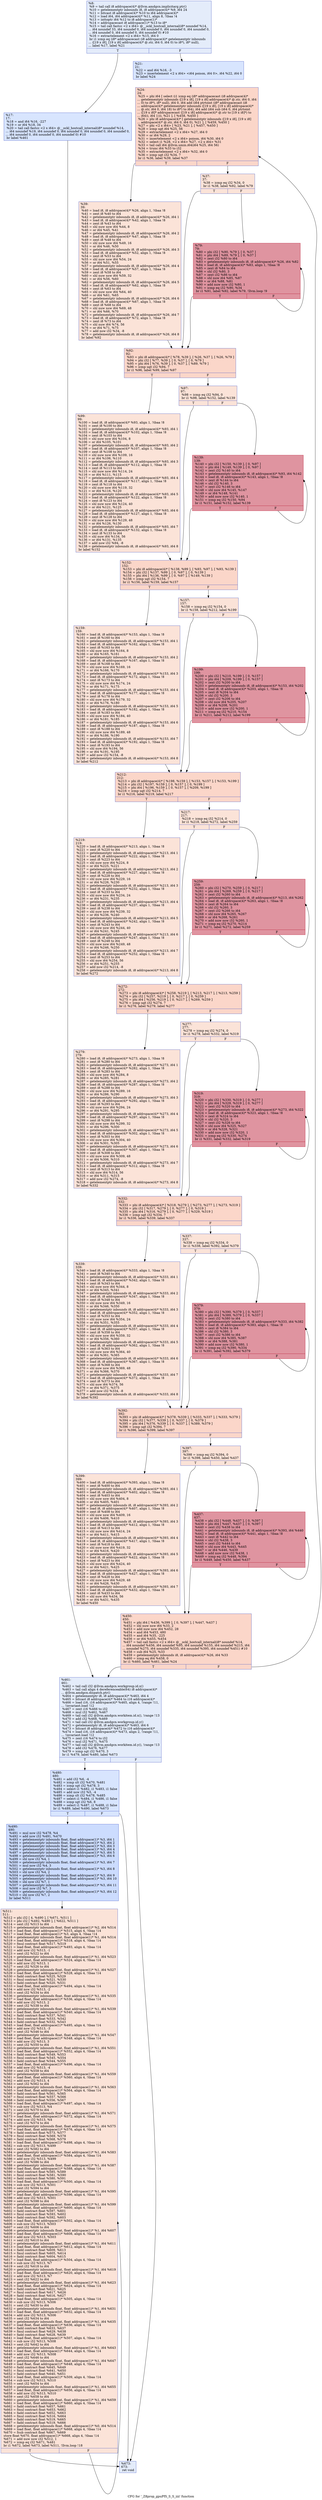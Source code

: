 digraph "CFG for '_Z8prop_gpuPfS_S_S_iiii' function" {
	label="CFG for '_Z8prop_gpuPfS_S_S_iiii' function";

	Node0x59d02b0 [shape=record,color="#3d50c3ff", style=filled, fillcolor="#c1d4f470",label="{%8:\l  %9 = tail call i8 addrspace(4)* @llvm.amdgcn.implicitarg.ptr()\l  %10 = getelementptr inbounds i8, i8 addrspace(4)* %9, i64 24\l  %11 = bitcast i8 addrspace(4)* %10 to i64 addrspace(4)*\l  %12 = load i64, i64 addrspace(4)* %11, align 8, !tbaa !4\l  %13 = inttoptr i64 %12 to i8 addrspace(1)*\l  %14 = addrspacecast i8 addrspace(1)* %13 to i8*\l  %15 = tail call fastcc \<2 x i64\> @__ockl_hostcall_internal(i8* noundef %14,\l... i64 noundef 33, i64 noundef 0, i64 noundef 0, i64 noundef 0, i64 noundef 0,\l... i64 noundef 0, i64 noundef 0, i64 noundef 0) #10\l  %16 = extractelement \<2 x i64\> %15, i64 0\l  br i1 icmp eq (i8* addrspacecast (i8 addrspace(4)* getelementptr inbounds\l... ([19 x i8], [19 x i8] addrspace(4)* @.str, i64 0, i64 0) to i8*), i8* null),\l... label %17, label %21\l|{<s0>T|<s1>F}}"];
	Node0x59d02b0:s0 -> Node0x59d2140;
	Node0x59d02b0:s1 -> Node0x59d2bb0;
	Node0x59d2140 [shape=record,color="#3d50c3ff", style=filled, fillcolor="#a7c5fe70",label="{%17:\l17:                                               \l  %18 = and i64 %16, -227\l  %19 = or i64 %18, 34\l  %20 = tail call fastcc \<2 x i64\> @__ockl_hostcall_internal(i8* noundef %14,\l... i64 noundef %19, i64 noundef 0, i64 noundef 0, i64 noundef 0, i64 noundef 0,\l... i64 noundef 0, i64 noundef 0, i64 noundef 0) #10\l  br label %461\l}"];
	Node0x59d2140 -> Node0x59d2e90;
	Node0x59d2bb0 [shape=record,color="#3d50c3ff", style=filled, fillcolor="#a7c5fe70",label="{%21:\l21:                                               \l  %22 = and i64 %16, -3\l  %23 = insertelement \<2 x i64\> \<i64 poison, i64 0\>, i64 %22, i64 0\l  br label %24\l}"];
	Node0x59d2bb0 -> Node0x59d39a0;
	Node0x59d39a0 [shape=record,color="#3d50c3ff", style=filled, fillcolor="#f6a38570",label="{%24:\l24:                                               \l  %25 = phi i64 [ select (i1 icmp eq (i8* addrspacecast (i8 addrspace(4)*\l... getelementptr inbounds ([19 x i8], [19 x i8] addrspace(4)* @.str, i64 0, i64\l... 0) to i8*), i8* null), i64 0, i64 add (i64 ptrtoint (i8* addrspacecast (i8\l... addrspace(4)* getelementptr inbounds ([19 x i8], [19 x i8] addrspace(4)*\l... @.str, i64 0, i64 18) to i8*) to i64), i64 add (i64 sub (i64 0, i64 ptrtoint\l... ([19 x i8]* addrspacecast ([19 x i8] addrspace(4)* @.str to [19 x i8]*) to\l... i64)), i64 1))), %21 ], [ %458, %450 ]\l  %26 = phi i8 addrspace(4)* [ getelementptr inbounds ([19 x i8], [19 x i8]\l... addrspace(4)* @.str, i64 0, i64 0), %21 ], [ %459, %450 ]\l  %27 = phi \<2 x i64\> [ %23, %21 ], [ %457, %450 ]\l  %28 = icmp ugt i64 %25, 56\l  %29 = extractelement \<2 x i64\> %27, i64 0\l  %30 = or i64 %29, 2\l  %31 = insertelement \<2 x i64\> poison, i64 %30, i64 0\l  %32 = select i1 %28, \<2 x i64\> %27, \<2 x i64\> %31\l  %33 = tail call i64 @llvm.umin.i64(i64 %25, i64 56)\l  %34 = trunc i64 %33 to i32\l  %35 = extractelement \<2 x i64\> %32, i64 0\l  %36 = icmp ugt i32 %34, 7\l  br i1 %36, label %39, label %37\l|{<s0>T|<s1>F}}"];
	Node0x59d39a0:s0 -> Node0x59d4a20;
	Node0x59d39a0:s1 -> Node0x59d4ab0;
	Node0x59d4ab0 [shape=record,color="#3d50c3ff", style=filled, fillcolor="#f6bfa670",label="{%37:\l37:                                               \l  %38 = icmp eq i32 %34, 0\l  br i1 %38, label %92, label %79\l|{<s0>T|<s1>F}}"];
	Node0x59d4ab0:s0 -> Node0x59d4cb0;
	Node0x59d4ab0:s1 -> Node0x59d4d00;
	Node0x59d4a20 [shape=record,color="#3d50c3ff", style=filled, fillcolor="#f6bfa670",label="{%39:\l39:                                               \l  %40 = load i8, i8 addrspace(4)* %26, align 1, !tbaa !8\l  %41 = zext i8 %40 to i64\l  %42 = getelementptr inbounds i8, i8 addrspace(4)* %26, i64 1\l  %43 = load i8, i8 addrspace(4)* %42, align 1, !tbaa !8\l  %44 = zext i8 %43 to i64\l  %45 = shl nuw nsw i64 %44, 8\l  %46 = or i64 %45, %41\l  %47 = getelementptr inbounds i8, i8 addrspace(4)* %26, i64 2\l  %48 = load i8, i8 addrspace(4)* %47, align 1, !tbaa !8\l  %49 = zext i8 %48 to i64\l  %50 = shl nuw nsw i64 %49, 16\l  %51 = or i64 %46, %50\l  %52 = getelementptr inbounds i8, i8 addrspace(4)* %26, i64 3\l  %53 = load i8, i8 addrspace(4)* %52, align 1, !tbaa !8\l  %54 = zext i8 %53 to i64\l  %55 = shl nuw nsw i64 %54, 24\l  %56 = or i64 %51, %55\l  %57 = getelementptr inbounds i8, i8 addrspace(4)* %26, i64 4\l  %58 = load i8, i8 addrspace(4)* %57, align 1, !tbaa !8\l  %59 = zext i8 %58 to i64\l  %60 = shl nuw nsw i64 %59, 32\l  %61 = or i64 %56, %60\l  %62 = getelementptr inbounds i8, i8 addrspace(4)* %26, i64 5\l  %63 = load i8, i8 addrspace(4)* %62, align 1, !tbaa !8\l  %64 = zext i8 %63 to i64\l  %65 = shl nuw nsw i64 %64, 40\l  %66 = or i64 %61, %65\l  %67 = getelementptr inbounds i8, i8 addrspace(4)* %26, i64 6\l  %68 = load i8, i8 addrspace(4)* %67, align 1, !tbaa !8\l  %69 = zext i8 %68 to i64\l  %70 = shl nuw nsw i64 %69, 48\l  %71 = or i64 %66, %70\l  %72 = getelementptr inbounds i8, i8 addrspace(4)* %26, i64 7\l  %73 = load i8, i8 addrspace(4)* %72, align 1, !tbaa !8\l  %74 = zext i8 %73 to i64\l  %75 = shl nuw i64 %74, 56\l  %76 = or i64 %71, %75\l  %77 = add nsw i32 %34, -8\l  %78 = getelementptr inbounds i8, i8 addrspace(4)* %26, i64 8\l  br label %92\l}"];
	Node0x59d4a20 -> Node0x59d4cb0;
	Node0x59d4d00 [shape=record,color="#b70d28ff", style=filled, fillcolor="#b70d2870",label="{%79:\l79:                                               \l  %80 = phi i32 [ %90, %79 ], [ 0, %37 ]\l  %81 = phi i64 [ %89, %79 ], [ 0, %37 ]\l  %82 = zext i32 %80 to i64\l  %83 = getelementptr inbounds i8, i8 addrspace(4)* %26, i64 %82\l  %84 = load i8, i8 addrspace(4)* %83, align 1, !tbaa !8\l  %85 = zext i8 %84 to i64\l  %86 = shl i32 %80, 3\l  %87 = zext i32 %86 to i64\l  %88 = shl nuw i64 %85, %87\l  %89 = or i64 %88, %81\l  %90 = add nuw nsw i32 %80, 1\l  %91 = icmp eq i32 %90, %34\l  br i1 %91, label %92, label %79, !llvm.loop !9\l|{<s0>T|<s1>F}}"];
	Node0x59d4d00:s0 -> Node0x59d4cb0;
	Node0x59d4d00:s1 -> Node0x59d4d00;
	Node0x59d4cb0 [shape=record,color="#3d50c3ff", style=filled, fillcolor="#f6a38570",label="{%92:\l92:                                               \l  %93 = phi i8 addrspace(4)* [ %78, %39 ], [ %26, %37 ], [ %26, %79 ]\l  %94 = phi i32 [ %77, %39 ], [ 0, %37 ], [ 0, %79 ]\l  %95 = phi i64 [ %76, %39 ], [ 0, %37 ], [ %89, %79 ]\l  %96 = icmp ugt i32 %94, 7\l  br i1 %96, label %99, label %97\l|{<s0>T|<s1>F}}"];
	Node0x59d4cb0:s0 -> Node0x59d7a20;
	Node0x59d4cb0:s1 -> Node0x59d7a70;
	Node0x59d7a70 [shape=record,color="#3d50c3ff", style=filled, fillcolor="#f6bfa670",label="{%97:\l97:                                               \l  %98 = icmp eq i32 %94, 0\l  br i1 %98, label %152, label %139\l|{<s0>T|<s1>F}}"];
	Node0x59d7a70:s0 -> Node0x59d7c40;
	Node0x59d7a70:s1 -> Node0x59d7c90;
	Node0x59d7a20 [shape=record,color="#3d50c3ff", style=filled, fillcolor="#f6bfa670",label="{%99:\l99:                                               \l  %100 = load i8, i8 addrspace(4)* %93, align 1, !tbaa !8\l  %101 = zext i8 %100 to i64\l  %102 = getelementptr inbounds i8, i8 addrspace(4)* %93, i64 1\l  %103 = load i8, i8 addrspace(4)* %102, align 1, !tbaa !8\l  %104 = zext i8 %103 to i64\l  %105 = shl nuw nsw i64 %104, 8\l  %106 = or i64 %105, %101\l  %107 = getelementptr inbounds i8, i8 addrspace(4)* %93, i64 2\l  %108 = load i8, i8 addrspace(4)* %107, align 1, !tbaa !8\l  %109 = zext i8 %108 to i64\l  %110 = shl nuw nsw i64 %109, 16\l  %111 = or i64 %106, %110\l  %112 = getelementptr inbounds i8, i8 addrspace(4)* %93, i64 3\l  %113 = load i8, i8 addrspace(4)* %112, align 1, !tbaa !8\l  %114 = zext i8 %113 to i64\l  %115 = shl nuw nsw i64 %114, 24\l  %116 = or i64 %111, %115\l  %117 = getelementptr inbounds i8, i8 addrspace(4)* %93, i64 4\l  %118 = load i8, i8 addrspace(4)* %117, align 1, !tbaa !8\l  %119 = zext i8 %118 to i64\l  %120 = shl nuw nsw i64 %119, 32\l  %121 = or i64 %116, %120\l  %122 = getelementptr inbounds i8, i8 addrspace(4)* %93, i64 5\l  %123 = load i8, i8 addrspace(4)* %122, align 1, !tbaa !8\l  %124 = zext i8 %123 to i64\l  %125 = shl nuw nsw i64 %124, 40\l  %126 = or i64 %121, %125\l  %127 = getelementptr inbounds i8, i8 addrspace(4)* %93, i64 6\l  %128 = load i8, i8 addrspace(4)* %127, align 1, !tbaa !8\l  %129 = zext i8 %128 to i64\l  %130 = shl nuw nsw i64 %129, 48\l  %131 = or i64 %126, %130\l  %132 = getelementptr inbounds i8, i8 addrspace(4)* %93, i64 7\l  %133 = load i8, i8 addrspace(4)* %132, align 1, !tbaa !8\l  %134 = zext i8 %133 to i64\l  %135 = shl nuw i64 %134, 56\l  %136 = or i64 %131, %135\l  %137 = add nsw i32 %94, -8\l  %138 = getelementptr inbounds i8, i8 addrspace(4)* %93, i64 8\l  br label %152\l}"];
	Node0x59d7a20 -> Node0x59d7c40;
	Node0x59d7c90 [shape=record,color="#b70d28ff", style=filled, fillcolor="#b70d2870",label="{%139:\l139:                                              \l  %140 = phi i32 [ %150, %139 ], [ 0, %97 ]\l  %141 = phi i64 [ %149, %139 ], [ 0, %97 ]\l  %142 = zext i32 %140 to i64\l  %143 = getelementptr inbounds i8, i8 addrspace(4)* %93, i64 %142\l  %144 = load i8, i8 addrspace(4)* %143, align 1, !tbaa !8\l  %145 = zext i8 %144 to i64\l  %146 = shl i32 %140, 3\l  %147 = zext i32 %146 to i64\l  %148 = shl nuw i64 %145, %147\l  %149 = or i64 %148, %141\l  %150 = add nuw nsw i32 %140, 1\l  %151 = icmp eq i32 %150, %94\l  br i1 %151, label %152, label %139\l|{<s0>T|<s1>F}}"];
	Node0x59d7c90:s0 -> Node0x59d7c40;
	Node0x59d7c90:s1 -> Node0x59d7c90;
	Node0x59d7c40 [shape=record,color="#3d50c3ff", style=filled, fillcolor="#f6a38570",label="{%152:\l152:                                              \l  %153 = phi i8 addrspace(4)* [ %138, %99 ], [ %93, %97 ], [ %93, %139 ]\l  %154 = phi i32 [ %137, %99 ], [ 0, %97 ], [ 0, %139 ]\l  %155 = phi i64 [ %136, %99 ], [ 0, %97 ], [ %149, %139 ]\l  %156 = icmp ugt i32 %154, 7\l  br i1 %156, label %159, label %157\l|{<s0>T|<s1>F}}"];
	Node0x59d7c40:s0 -> Node0x59da160;
	Node0x59d7c40:s1 -> Node0x59da1b0;
	Node0x59da1b0 [shape=record,color="#3d50c3ff", style=filled, fillcolor="#f6bfa670",label="{%157:\l157:                                              \l  %158 = icmp eq i32 %154, 0\l  br i1 %158, label %212, label %199\l|{<s0>T|<s1>F}}"];
	Node0x59da1b0:s0 -> Node0x59da340;
	Node0x59da1b0:s1 -> Node0x59da390;
	Node0x59da160 [shape=record,color="#3d50c3ff", style=filled, fillcolor="#f6bfa670",label="{%159:\l159:                                              \l  %160 = load i8, i8 addrspace(4)* %153, align 1, !tbaa !8\l  %161 = zext i8 %160 to i64\l  %162 = getelementptr inbounds i8, i8 addrspace(4)* %153, i64 1\l  %163 = load i8, i8 addrspace(4)* %162, align 1, !tbaa !8\l  %164 = zext i8 %163 to i64\l  %165 = shl nuw nsw i64 %164, 8\l  %166 = or i64 %165, %161\l  %167 = getelementptr inbounds i8, i8 addrspace(4)* %153, i64 2\l  %168 = load i8, i8 addrspace(4)* %167, align 1, !tbaa !8\l  %169 = zext i8 %168 to i64\l  %170 = shl nuw nsw i64 %169, 16\l  %171 = or i64 %166, %170\l  %172 = getelementptr inbounds i8, i8 addrspace(4)* %153, i64 3\l  %173 = load i8, i8 addrspace(4)* %172, align 1, !tbaa !8\l  %174 = zext i8 %173 to i64\l  %175 = shl nuw nsw i64 %174, 24\l  %176 = or i64 %171, %175\l  %177 = getelementptr inbounds i8, i8 addrspace(4)* %153, i64 4\l  %178 = load i8, i8 addrspace(4)* %177, align 1, !tbaa !8\l  %179 = zext i8 %178 to i64\l  %180 = shl nuw nsw i64 %179, 32\l  %181 = or i64 %176, %180\l  %182 = getelementptr inbounds i8, i8 addrspace(4)* %153, i64 5\l  %183 = load i8, i8 addrspace(4)* %182, align 1, !tbaa !8\l  %184 = zext i8 %183 to i64\l  %185 = shl nuw nsw i64 %184, 40\l  %186 = or i64 %181, %185\l  %187 = getelementptr inbounds i8, i8 addrspace(4)* %153, i64 6\l  %188 = load i8, i8 addrspace(4)* %187, align 1, !tbaa !8\l  %189 = zext i8 %188 to i64\l  %190 = shl nuw nsw i64 %189, 48\l  %191 = or i64 %186, %190\l  %192 = getelementptr inbounds i8, i8 addrspace(4)* %153, i64 7\l  %193 = load i8, i8 addrspace(4)* %192, align 1, !tbaa !8\l  %194 = zext i8 %193 to i64\l  %195 = shl nuw i64 %194, 56\l  %196 = or i64 %191, %195\l  %197 = add nsw i32 %154, -8\l  %198 = getelementptr inbounds i8, i8 addrspace(4)* %153, i64 8\l  br label %212\l}"];
	Node0x59da160 -> Node0x59da340;
	Node0x59da390 [shape=record,color="#b70d28ff", style=filled, fillcolor="#b70d2870",label="{%199:\l199:                                              \l  %200 = phi i32 [ %210, %199 ], [ 0, %157 ]\l  %201 = phi i64 [ %209, %199 ], [ 0, %157 ]\l  %202 = zext i32 %200 to i64\l  %203 = getelementptr inbounds i8, i8 addrspace(4)* %153, i64 %202\l  %204 = load i8, i8 addrspace(4)* %203, align 1, !tbaa !8\l  %205 = zext i8 %204 to i64\l  %206 = shl i32 %200, 3\l  %207 = zext i32 %206 to i64\l  %208 = shl nuw i64 %205, %207\l  %209 = or i64 %208, %201\l  %210 = add nuw nsw i32 %200, 1\l  %211 = icmp eq i32 %210, %154\l  br i1 %211, label %212, label %199\l|{<s0>T|<s1>F}}"];
	Node0x59da390:s0 -> Node0x59da340;
	Node0x59da390:s1 -> Node0x59da390;
	Node0x59da340 [shape=record,color="#3d50c3ff", style=filled, fillcolor="#f6a38570",label="{%212:\l212:                                              \l  %213 = phi i8 addrspace(4)* [ %198, %159 ], [ %153, %157 ], [ %153, %199 ]\l  %214 = phi i32 [ %197, %159 ], [ 0, %157 ], [ 0, %199 ]\l  %215 = phi i64 [ %196, %159 ], [ 0, %157 ], [ %209, %199 ]\l  %216 = icmp ugt i32 %214, 7\l  br i1 %216, label %219, label %217\l|{<s0>T|<s1>F}}"];
	Node0x59da340:s0 -> Node0x59dc3e0;
	Node0x59da340:s1 -> Node0x59dc430;
	Node0x59dc430 [shape=record,color="#3d50c3ff", style=filled, fillcolor="#f6bfa670",label="{%217:\l217:                                              \l  %218 = icmp eq i32 %214, 0\l  br i1 %218, label %272, label %259\l|{<s0>T|<s1>F}}"];
	Node0x59dc430:s0 -> Node0x59dc5c0;
	Node0x59dc430:s1 -> Node0x59dc610;
	Node0x59dc3e0 [shape=record,color="#3d50c3ff", style=filled, fillcolor="#f6bfa670",label="{%219:\l219:                                              \l  %220 = load i8, i8 addrspace(4)* %213, align 1, !tbaa !8\l  %221 = zext i8 %220 to i64\l  %222 = getelementptr inbounds i8, i8 addrspace(4)* %213, i64 1\l  %223 = load i8, i8 addrspace(4)* %222, align 1, !tbaa !8\l  %224 = zext i8 %223 to i64\l  %225 = shl nuw nsw i64 %224, 8\l  %226 = or i64 %225, %221\l  %227 = getelementptr inbounds i8, i8 addrspace(4)* %213, i64 2\l  %228 = load i8, i8 addrspace(4)* %227, align 1, !tbaa !8\l  %229 = zext i8 %228 to i64\l  %230 = shl nuw nsw i64 %229, 16\l  %231 = or i64 %226, %230\l  %232 = getelementptr inbounds i8, i8 addrspace(4)* %213, i64 3\l  %233 = load i8, i8 addrspace(4)* %232, align 1, !tbaa !8\l  %234 = zext i8 %233 to i64\l  %235 = shl nuw nsw i64 %234, 24\l  %236 = or i64 %231, %235\l  %237 = getelementptr inbounds i8, i8 addrspace(4)* %213, i64 4\l  %238 = load i8, i8 addrspace(4)* %237, align 1, !tbaa !8\l  %239 = zext i8 %238 to i64\l  %240 = shl nuw nsw i64 %239, 32\l  %241 = or i64 %236, %240\l  %242 = getelementptr inbounds i8, i8 addrspace(4)* %213, i64 5\l  %243 = load i8, i8 addrspace(4)* %242, align 1, !tbaa !8\l  %244 = zext i8 %243 to i64\l  %245 = shl nuw nsw i64 %244, 40\l  %246 = or i64 %241, %245\l  %247 = getelementptr inbounds i8, i8 addrspace(4)* %213, i64 6\l  %248 = load i8, i8 addrspace(4)* %247, align 1, !tbaa !8\l  %249 = zext i8 %248 to i64\l  %250 = shl nuw nsw i64 %249, 48\l  %251 = or i64 %246, %250\l  %252 = getelementptr inbounds i8, i8 addrspace(4)* %213, i64 7\l  %253 = load i8, i8 addrspace(4)* %252, align 1, !tbaa !8\l  %254 = zext i8 %253 to i64\l  %255 = shl nuw i64 %254, 56\l  %256 = or i64 %251, %255\l  %257 = add nsw i32 %214, -8\l  %258 = getelementptr inbounds i8, i8 addrspace(4)* %213, i64 8\l  br label %272\l}"];
	Node0x59dc3e0 -> Node0x59dc5c0;
	Node0x59dc610 [shape=record,color="#b70d28ff", style=filled, fillcolor="#b70d2870",label="{%259:\l259:                                              \l  %260 = phi i32 [ %270, %259 ], [ 0, %217 ]\l  %261 = phi i64 [ %269, %259 ], [ 0, %217 ]\l  %262 = zext i32 %260 to i64\l  %263 = getelementptr inbounds i8, i8 addrspace(4)* %213, i64 %262\l  %264 = load i8, i8 addrspace(4)* %263, align 1, !tbaa !8\l  %265 = zext i8 %264 to i64\l  %266 = shl i32 %260, 3\l  %267 = zext i32 %266 to i64\l  %268 = shl nuw i64 %265, %267\l  %269 = or i64 %268, %261\l  %270 = add nuw nsw i32 %260, 1\l  %271 = icmp eq i32 %270, %214\l  br i1 %271, label %272, label %259\l|{<s0>T|<s1>F}}"];
	Node0x59dc610:s0 -> Node0x59dc5c0;
	Node0x59dc610:s1 -> Node0x59dc610;
	Node0x59dc5c0 [shape=record,color="#3d50c3ff", style=filled, fillcolor="#f6a38570",label="{%272:\l272:                                              \l  %273 = phi i8 addrspace(4)* [ %258, %219 ], [ %213, %217 ], [ %213, %259 ]\l  %274 = phi i32 [ %257, %219 ], [ 0, %217 ], [ 0, %259 ]\l  %275 = phi i64 [ %256, %219 ], [ 0, %217 ], [ %269, %259 ]\l  %276 = icmp ugt i32 %274, 7\l  br i1 %276, label %279, label %277\l|{<s0>T|<s1>F}}"];
	Node0x59dc5c0:s0 -> Node0x59dee50;
	Node0x59dc5c0:s1 -> Node0x59deea0;
	Node0x59deea0 [shape=record,color="#3d50c3ff", style=filled, fillcolor="#f6bfa670",label="{%277:\l277:                                              \l  %278 = icmp eq i32 %274, 0\l  br i1 %278, label %332, label %319\l|{<s0>T|<s1>F}}"];
	Node0x59deea0:s0 -> Node0x59df030;
	Node0x59deea0:s1 -> Node0x59df080;
	Node0x59dee50 [shape=record,color="#3d50c3ff", style=filled, fillcolor="#f6bfa670",label="{%279:\l279:                                              \l  %280 = load i8, i8 addrspace(4)* %273, align 1, !tbaa !8\l  %281 = zext i8 %280 to i64\l  %282 = getelementptr inbounds i8, i8 addrspace(4)* %273, i64 1\l  %283 = load i8, i8 addrspace(4)* %282, align 1, !tbaa !8\l  %284 = zext i8 %283 to i64\l  %285 = shl nuw nsw i64 %284, 8\l  %286 = or i64 %285, %281\l  %287 = getelementptr inbounds i8, i8 addrspace(4)* %273, i64 2\l  %288 = load i8, i8 addrspace(4)* %287, align 1, !tbaa !8\l  %289 = zext i8 %288 to i64\l  %290 = shl nuw nsw i64 %289, 16\l  %291 = or i64 %286, %290\l  %292 = getelementptr inbounds i8, i8 addrspace(4)* %273, i64 3\l  %293 = load i8, i8 addrspace(4)* %292, align 1, !tbaa !8\l  %294 = zext i8 %293 to i64\l  %295 = shl nuw nsw i64 %294, 24\l  %296 = or i64 %291, %295\l  %297 = getelementptr inbounds i8, i8 addrspace(4)* %273, i64 4\l  %298 = load i8, i8 addrspace(4)* %297, align 1, !tbaa !8\l  %299 = zext i8 %298 to i64\l  %300 = shl nuw nsw i64 %299, 32\l  %301 = or i64 %296, %300\l  %302 = getelementptr inbounds i8, i8 addrspace(4)* %273, i64 5\l  %303 = load i8, i8 addrspace(4)* %302, align 1, !tbaa !8\l  %304 = zext i8 %303 to i64\l  %305 = shl nuw nsw i64 %304, 40\l  %306 = or i64 %301, %305\l  %307 = getelementptr inbounds i8, i8 addrspace(4)* %273, i64 6\l  %308 = load i8, i8 addrspace(4)* %307, align 1, !tbaa !8\l  %309 = zext i8 %308 to i64\l  %310 = shl nuw nsw i64 %309, 48\l  %311 = or i64 %306, %310\l  %312 = getelementptr inbounds i8, i8 addrspace(4)* %273, i64 7\l  %313 = load i8, i8 addrspace(4)* %312, align 1, !tbaa !8\l  %314 = zext i8 %313 to i64\l  %315 = shl nuw i64 %314, 56\l  %316 = or i64 %311, %315\l  %317 = add nsw i32 %274, -8\l  %318 = getelementptr inbounds i8, i8 addrspace(4)* %273, i64 8\l  br label %332\l}"];
	Node0x59dee50 -> Node0x59df030;
	Node0x59df080 [shape=record,color="#b70d28ff", style=filled, fillcolor="#b70d2870",label="{%319:\l319:                                              \l  %320 = phi i32 [ %330, %319 ], [ 0, %277 ]\l  %321 = phi i64 [ %329, %319 ], [ 0, %277 ]\l  %322 = zext i32 %320 to i64\l  %323 = getelementptr inbounds i8, i8 addrspace(4)* %273, i64 %322\l  %324 = load i8, i8 addrspace(4)* %323, align 1, !tbaa !8\l  %325 = zext i8 %324 to i64\l  %326 = shl i32 %320, 3\l  %327 = zext i32 %326 to i64\l  %328 = shl nuw i64 %325, %327\l  %329 = or i64 %328, %321\l  %330 = add nuw nsw i32 %320, 1\l  %331 = icmp eq i32 %330, %274\l  br i1 %331, label %332, label %319\l|{<s0>T|<s1>F}}"];
	Node0x59df080:s0 -> Node0x59df030;
	Node0x59df080:s1 -> Node0x59df080;
	Node0x59df030 [shape=record,color="#3d50c3ff", style=filled, fillcolor="#f6a38570",label="{%332:\l332:                                              \l  %333 = phi i8 addrspace(4)* [ %318, %279 ], [ %273, %277 ], [ %273, %319 ]\l  %334 = phi i32 [ %317, %279 ], [ 0, %277 ], [ 0, %319 ]\l  %335 = phi i64 [ %316, %279 ], [ 0, %277 ], [ %329, %319 ]\l  %336 = icmp ugt i32 %334, 7\l  br i1 %336, label %339, label %337\l|{<s0>T|<s1>F}}"];
	Node0x59df030:s0 -> Node0x59e10a0;
	Node0x59df030:s1 -> Node0x59e10f0;
	Node0x59e10f0 [shape=record,color="#3d50c3ff", style=filled, fillcolor="#f6bfa670",label="{%337:\l337:                                              \l  %338 = icmp eq i32 %334, 0\l  br i1 %338, label %392, label %379\l|{<s0>T|<s1>F}}"];
	Node0x59e10f0:s0 -> Node0x59e1280;
	Node0x59e10f0:s1 -> Node0x59e12d0;
	Node0x59e10a0 [shape=record,color="#3d50c3ff", style=filled, fillcolor="#f6bfa670",label="{%339:\l339:                                              \l  %340 = load i8, i8 addrspace(4)* %333, align 1, !tbaa !8\l  %341 = zext i8 %340 to i64\l  %342 = getelementptr inbounds i8, i8 addrspace(4)* %333, i64 1\l  %343 = load i8, i8 addrspace(4)* %342, align 1, !tbaa !8\l  %344 = zext i8 %343 to i64\l  %345 = shl nuw nsw i64 %344, 8\l  %346 = or i64 %345, %341\l  %347 = getelementptr inbounds i8, i8 addrspace(4)* %333, i64 2\l  %348 = load i8, i8 addrspace(4)* %347, align 1, !tbaa !8\l  %349 = zext i8 %348 to i64\l  %350 = shl nuw nsw i64 %349, 16\l  %351 = or i64 %346, %350\l  %352 = getelementptr inbounds i8, i8 addrspace(4)* %333, i64 3\l  %353 = load i8, i8 addrspace(4)* %352, align 1, !tbaa !8\l  %354 = zext i8 %353 to i64\l  %355 = shl nuw nsw i64 %354, 24\l  %356 = or i64 %351, %355\l  %357 = getelementptr inbounds i8, i8 addrspace(4)* %333, i64 4\l  %358 = load i8, i8 addrspace(4)* %357, align 1, !tbaa !8\l  %359 = zext i8 %358 to i64\l  %360 = shl nuw nsw i64 %359, 32\l  %361 = or i64 %356, %360\l  %362 = getelementptr inbounds i8, i8 addrspace(4)* %333, i64 5\l  %363 = load i8, i8 addrspace(4)* %362, align 1, !tbaa !8\l  %364 = zext i8 %363 to i64\l  %365 = shl nuw nsw i64 %364, 40\l  %366 = or i64 %361, %365\l  %367 = getelementptr inbounds i8, i8 addrspace(4)* %333, i64 6\l  %368 = load i8, i8 addrspace(4)* %367, align 1, !tbaa !8\l  %369 = zext i8 %368 to i64\l  %370 = shl nuw nsw i64 %369, 48\l  %371 = or i64 %366, %370\l  %372 = getelementptr inbounds i8, i8 addrspace(4)* %333, i64 7\l  %373 = load i8, i8 addrspace(4)* %372, align 1, !tbaa !8\l  %374 = zext i8 %373 to i64\l  %375 = shl nuw i64 %374, 56\l  %376 = or i64 %371, %375\l  %377 = add nsw i32 %334, -8\l  %378 = getelementptr inbounds i8, i8 addrspace(4)* %333, i64 8\l  br label %392\l}"];
	Node0x59e10a0 -> Node0x59e1280;
	Node0x59e12d0 [shape=record,color="#b70d28ff", style=filled, fillcolor="#b70d2870",label="{%379:\l379:                                              \l  %380 = phi i32 [ %390, %379 ], [ 0, %337 ]\l  %381 = phi i64 [ %389, %379 ], [ 0, %337 ]\l  %382 = zext i32 %380 to i64\l  %383 = getelementptr inbounds i8, i8 addrspace(4)* %333, i64 %382\l  %384 = load i8, i8 addrspace(4)* %383, align 1, !tbaa !8\l  %385 = zext i8 %384 to i64\l  %386 = shl i32 %380, 3\l  %387 = zext i32 %386 to i64\l  %388 = shl nuw i64 %385, %387\l  %389 = or i64 %388, %381\l  %390 = add nuw nsw i32 %380, 1\l  %391 = icmp eq i32 %390, %334\l  br i1 %391, label %392, label %379\l|{<s0>T|<s1>F}}"];
	Node0x59e12d0:s0 -> Node0x59e1280;
	Node0x59e12d0:s1 -> Node0x59e12d0;
	Node0x59e1280 [shape=record,color="#3d50c3ff", style=filled, fillcolor="#f6a38570",label="{%392:\l392:                                              \l  %393 = phi i8 addrspace(4)* [ %378, %339 ], [ %333, %337 ], [ %333, %379 ]\l  %394 = phi i32 [ %377, %339 ], [ 0, %337 ], [ 0, %379 ]\l  %395 = phi i64 [ %376, %339 ], [ 0, %337 ], [ %389, %379 ]\l  %396 = icmp ugt i32 %394, 7\l  br i1 %396, label %399, label %397\l|{<s0>T|<s1>F}}"];
	Node0x59e1280:s0 -> Node0x59e4350;
	Node0x59e1280:s1 -> Node0x59e43a0;
	Node0x59e43a0 [shape=record,color="#3d50c3ff", style=filled, fillcolor="#f6bfa670",label="{%397:\l397:                                              \l  %398 = icmp eq i32 %394, 0\l  br i1 %398, label %450, label %437\l|{<s0>T|<s1>F}}"];
	Node0x59e43a0:s0 -> Node0x59d3e10;
	Node0x59e43a0:s1 -> Node0x59e4530;
	Node0x59e4350 [shape=record,color="#3d50c3ff", style=filled, fillcolor="#f6bfa670",label="{%399:\l399:                                              \l  %400 = load i8, i8 addrspace(4)* %393, align 1, !tbaa !8\l  %401 = zext i8 %400 to i64\l  %402 = getelementptr inbounds i8, i8 addrspace(4)* %393, i64 1\l  %403 = load i8, i8 addrspace(4)* %402, align 1, !tbaa !8\l  %404 = zext i8 %403 to i64\l  %405 = shl nuw nsw i64 %404, 8\l  %406 = or i64 %405, %401\l  %407 = getelementptr inbounds i8, i8 addrspace(4)* %393, i64 2\l  %408 = load i8, i8 addrspace(4)* %407, align 1, !tbaa !8\l  %409 = zext i8 %408 to i64\l  %410 = shl nuw nsw i64 %409, 16\l  %411 = or i64 %406, %410\l  %412 = getelementptr inbounds i8, i8 addrspace(4)* %393, i64 3\l  %413 = load i8, i8 addrspace(4)* %412, align 1, !tbaa !8\l  %414 = zext i8 %413 to i64\l  %415 = shl nuw nsw i64 %414, 24\l  %416 = or i64 %411, %415\l  %417 = getelementptr inbounds i8, i8 addrspace(4)* %393, i64 4\l  %418 = load i8, i8 addrspace(4)* %417, align 1, !tbaa !8\l  %419 = zext i8 %418 to i64\l  %420 = shl nuw nsw i64 %419, 32\l  %421 = or i64 %416, %420\l  %422 = getelementptr inbounds i8, i8 addrspace(4)* %393, i64 5\l  %423 = load i8, i8 addrspace(4)* %422, align 1, !tbaa !8\l  %424 = zext i8 %423 to i64\l  %425 = shl nuw nsw i64 %424, 40\l  %426 = or i64 %421, %425\l  %427 = getelementptr inbounds i8, i8 addrspace(4)* %393, i64 6\l  %428 = load i8, i8 addrspace(4)* %427, align 1, !tbaa !8\l  %429 = zext i8 %428 to i64\l  %430 = shl nuw nsw i64 %429, 48\l  %431 = or i64 %426, %430\l  %432 = getelementptr inbounds i8, i8 addrspace(4)* %393, i64 7\l  %433 = load i8, i8 addrspace(4)* %432, align 1, !tbaa !8\l  %434 = zext i8 %433 to i64\l  %435 = shl nuw i64 %434, 56\l  %436 = or i64 %431, %435\l  br label %450\l}"];
	Node0x59e4350 -> Node0x59d3e10;
	Node0x59e4530 [shape=record,color="#b70d28ff", style=filled, fillcolor="#b70d2870",label="{%437:\l437:                                              \l  %438 = phi i32 [ %448, %437 ], [ 0, %397 ]\l  %439 = phi i64 [ %447, %437 ], [ 0, %397 ]\l  %440 = zext i32 %438 to i64\l  %441 = getelementptr inbounds i8, i8 addrspace(4)* %393, i64 %440\l  %442 = load i8, i8 addrspace(4)* %441, align 1, !tbaa !8\l  %443 = zext i8 %442 to i64\l  %444 = shl i32 %438, 3\l  %445 = zext i32 %444 to i64\l  %446 = shl nuw i64 %443, %445\l  %447 = or i64 %446, %439\l  %448 = add nuw nsw i32 %438, 1\l  %449 = icmp eq i32 %448, %394\l  br i1 %449, label %450, label %437\l|{<s0>T|<s1>F}}"];
	Node0x59e4530:s0 -> Node0x59d3e10;
	Node0x59e4530:s1 -> Node0x59e4530;
	Node0x59d3e10 [shape=record,color="#3d50c3ff", style=filled, fillcolor="#f6a38570",label="{%450:\l450:                                              \l  %451 = phi i64 [ %436, %399 ], [ 0, %397 ], [ %447, %437 ]\l  %452 = shl nuw nsw i64 %33, 2\l  %453 = add nuw nsw i64 %452, 28\l  %454 = and i64 %453, 480\l  %455 = and i64 %35, -225\l  %456 = or i64 %455, %454\l  %457 = tail call fastcc \<2 x i64\> @__ockl_hostcall_internal(i8* noundef %14,\l... i64 noundef %456, i64 noundef %95, i64 noundef %155, i64 noundef %215, i64\l... noundef %275, i64 noundef %335, i64 noundef %395, i64 noundef %451) #10\l  %458 = sub i64 %25, %33\l  %459 = getelementptr inbounds i8, i8 addrspace(4)* %26, i64 %33\l  %460 = icmp eq i64 %458, 0\l  br i1 %460, label %461, label %24\l|{<s0>T|<s1>F}}"];
	Node0x59d3e10:s0 -> Node0x59d2e90;
	Node0x59d3e10:s1 -> Node0x59d39a0;
	Node0x59d2e90 [shape=record,color="#3d50c3ff", style=filled, fillcolor="#c1d4f470",label="{%461:\l461:                                              \l  %462 = tail call i32 @llvm.amdgcn.workgroup.id.x()\l  %463 = tail call align 4 dereferenceable(64) i8 addrspace(4)*\l... @llvm.amdgcn.dispatch.ptr()\l  %464 = getelementptr i8, i8 addrspace(4)* %463, i64 4\l  %465 = bitcast i8 addrspace(4)* %464 to i16 addrspace(4)*\l  %466 = load i16, i16 addrspace(4)* %465, align 4, !range !11,\l... !invariant.load !12\l  %467 = zext i16 %466 to i32\l  %468 = mul i32 %462, %467\l  %469 = tail call i32 @llvm.amdgcn.workitem.id.x(), !range !13\l  %470 = add i32 %468, %469\l  %471 = tail call i32 @llvm.amdgcn.workgroup.id.y()\l  %472 = getelementptr i8, i8 addrspace(4)* %463, i64 6\l  %473 = bitcast i8 addrspace(4)* %472 to i16 addrspace(4)*\l  %474 = load i16, i16 addrspace(4)* %473, align 2, !range !11,\l... !invariant.load !12\l  %475 = zext i16 %474 to i32\l  %476 = mul i32 %471, %475\l  %477 = tail call i32 @llvm.amdgcn.workitem.id.y(), !range !13\l  %478 = add i32 %476, %477\l  %479 = icmp sgt i32 %470, 3\l  br i1 %479, label %480, label %673\l|{<s0>T|<s1>F}}"];
	Node0x59d2e90:s0 -> Node0x59e8dd0;
	Node0x59d2e90:s1 -> Node0x59e8e60;
	Node0x59e8dd0 [shape=record,color="#3d50c3ff", style=filled, fillcolor="#a7c5fe70",label="{%480:\l480:                                              \l  %481 = add i32 %6, -4\l  %482 = icmp slt i32 %470, %481\l  %483 = icmp sgt i32 %478, 3\l  %484 = select i1 %482, i1 %483, i1 false\l  %485 = add nsw i32 %5, -4\l  %486 = icmp slt i32 %478, %485\l  %487 = select i1 %484, i1 %486, i1 false\l  %488 = icmp sgt i32 %6, 8\l  %489 = select i1 %487, i1 %488, i1 false\l  br i1 %489, label %490, label %673\l|{<s0>T|<s1>F}}"];
	Node0x59e8dd0:s0 -> Node0x59e95a0;
	Node0x59e8dd0:s1 -> Node0x59e8e60;
	Node0x59e95a0 [shape=record,color="#3d50c3ff", style=filled, fillcolor="#8caffe70",label="{%490:\l490:                                              \l  %491 = mul nsw i32 %478, %4\l  %492 = add nsw i32 %491, %470\l  %493 = getelementptr inbounds float, float addrspace(1)* %3, i64 1\l  %494 = getelementptr inbounds float, float addrspace(1)* %3, i64 2\l  %495 = getelementptr inbounds float, float addrspace(1)* %3, i64 3\l  %496 = getelementptr inbounds float, float addrspace(1)* %3, i64 4\l  %497 = getelementptr inbounds float, float addrspace(1)* %3, i64 5\l  %498 = getelementptr inbounds float, float addrspace(1)* %3, i64 6\l  %499 = shl nsw i32 %4, 1\l  %500 = getelementptr inbounds float, float addrspace(1)* %3, i64 7\l  %501 = mul nsw i32 %4, 3\l  %502 = getelementptr inbounds float, float addrspace(1)* %3, i64 8\l  %503 = shl nsw i32 %4, 2\l  %504 = getelementptr inbounds float, float addrspace(1)* %3, i64 9\l  %505 = getelementptr inbounds float, float addrspace(1)* %3, i64 10\l  %506 = shl nsw i32 %7, 1\l  %507 = getelementptr inbounds float, float addrspace(1)* %3, i64 11\l  %508 = mul nsw i32 %7, 3\l  %509 = getelementptr inbounds float, float addrspace(1)* %3, i64 12\l  %510 = shl nsw i32 %7, 2\l  br label %511\l}"];
	Node0x59e95a0 -> Node0x59ea360;
	Node0x59ea360 [shape=record,color="#3d50c3ff", style=filled, fillcolor="#f6bfa670",label="{%511:\l511:                                              \l  %512 = phi i32 [ 4, %490 ], [ %671, %511 ]\l  %513 = phi i32 [ %492, %490 ], [ %622, %511 ]\l  %514 = sext i32 %513 to i64\l  %515 = getelementptr inbounds float, float addrspace(1)* %2, i64 %514\l  %516 = load float, float addrspace(1)* %515, align 4, !tbaa !14\l  %517 = load float, float addrspace(1)* %3, align 4, !tbaa !14\l  %518 = getelementptr inbounds float, float addrspace(1)* %1, i64 %514\l  %519 = load float, float addrspace(1)* %518, align 4, !tbaa !14\l  %520 = fmul contract float %517, %519\l  %521 = load float, float addrspace(1)* %493, align 4, !tbaa !14\l  %522 = add nsw i32 %513, -1\l  %523 = sext i32 %522 to i64\l  %524 = getelementptr inbounds float, float addrspace(1)* %1, i64 %523\l  %525 = load float, float addrspace(1)* %524, align 4, !tbaa !14\l  %526 = add nsw i32 %513, 1\l  %527 = sext i32 %526 to i64\l  %528 = getelementptr inbounds float, float addrspace(1)* %1, i64 %527\l  %529 = load float, float addrspace(1)* %528, align 4, !tbaa !14\l  %530 = fadd contract float %525, %529\l  %531 = fmul contract float %521, %530\l  %532 = fadd contract float %520, %531\l  %533 = load float, float addrspace(1)* %494, align 4, !tbaa !14\l  %534 = add nsw i32 %513, -2\l  %535 = sext i32 %534 to i64\l  %536 = getelementptr inbounds float, float addrspace(1)* %1, i64 %535\l  %537 = load float, float addrspace(1)* %536, align 4, !tbaa !14\l  %538 = add nsw i32 %513, 2\l  %539 = sext i32 %538 to i64\l  %540 = getelementptr inbounds float, float addrspace(1)* %1, i64 %539\l  %541 = load float, float addrspace(1)* %540, align 4, !tbaa !14\l  %542 = fadd contract float %537, %541\l  %543 = fmul contract float %533, %542\l  %544 = fadd contract float %532, %543\l  %545 = load float, float addrspace(1)* %495, align 4, !tbaa !14\l  %546 = add nsw i32 %513, -3\l  %547 = sext i32 %546 to i64\l  %548 = getelementptr inbounds float, float addrspace(1)* %1, i64 %547\l  %549 = load float, float addrspace(1)* %548, align 4, !tbaa !14\l  %550 = add nsw i32 %513, 3\l  %551 = sext i32 %550 to i64\l  %552 = getelementptr inbounds float, float addrspace(1)* %1, i64 %551\l  %553 = load float, float addrspace(1)* %552, align 4, !tbaa !14\l  %554 = fadd contract float %549, %553\l  %555 = fmul contract float %545, %554\l  %556 = fadd contract float %544, %555\l  %557 = load float, float addrspace(1)* %496, align 4, !tbaa !14\l  %558 = add nsw i32 %513, -4\l  %559 = sext i32 %558 to i64\l  %560 = getelementptr inbounds float, float addrspace(1)* %1, i64 %559\l  %561 = load float, float addrspace(1)* %560, align 4, !tbaa !14\l  %562 = add nsw i32 %513, 4\l  %563 = sext i32 %562 to i64\l  %564 = getelementptr inbounds float, float addrspace(1)* %1, i64 %563\l  %565 = load float, float addrspace(1)* %564, align 4, !tbaa !14\l  %566 = fadd contract float %561, %565\l  %567 = fmul contract float %557, %566\l  %568 = fadd contract float %556, %567\l  %569 = load float, float addrspace(1)* %497, align 4, !tbaa !14\l  %570 = sub nsw i32 %513, %4\l  %571 = sext i32 %570 to i64\l  %572 = getelementptr inbounds float, float addrspace(1)* %1, i64 %571\l  %573 = load float, float addrspace(1)* %572, align 4, !tbaa !14\l  %574 = add nsw i32 %513, %4\l  %575 = sext i32 %574 to i64\l  %576 = getelementptr inbounds float, float addrspace(1)* %1, i64 %575\l  %577 = load float, float addrspace(1)* %576, align 4, !tbaa !14\l  %578 = fadd contract float %573, %577\l  %579 = fmul contract float %569, %578\l  %580 = fadd contract float %568, %579\l  %581 = load float, float addrspace(1)* %498, align 4, !tbaa !14\l  %582 = sub nsw i32 %513, %499\l  %583 = sext i32 %582 to i64\l  %584 = getelementptr inbounds float, float addrspace(1)* %1, i64 %583\l  %585 = load float, float addrspace(1)* %584, align 4, !tbaa !14\l  %586 = add nsw i32 %513, %499\l  %587 = sext i32 %586 to i64\l  %588 = getelementptr inbounds float, float addrspace(1)* %1, i64 %587\l  %589 = load float, float addrspace(1)* %588, align 4, !tbaa !14\l  %590 = fadd contract float %585, %589\l  %591 = fmul contract float %581, %590\l  %592 = fadd contract float %580, %591\l  %593 = load float, float addrspace(1)* %500, align 4, !tbaa !14\l  %594 = sub nsw i32 %513, %501\l  %595 = sext i32 %594 to i64\l  %596 = getelementptr inbounds float, float addrspace(1)* %1, i64 %595\l  %597 = load float, float addrspace(1)* %596, align 4, !tbaa !14\l  %598 = add nsw i32 %513, %501\l  %599 = sext i32 %598 to i64\l  %600 = getelementptr inbounds float, float addrspace(1)* %1, i64 %599\l  %601 = load float, float addrspace(1)* %600, align 4, !tbaa !14\l  %602 = fadd contract float %597, %601\l  %603 = fmul contract float %593, %602\l  %604 = fadd contract float %592, %603\l  %605 = load float, float addrspace(1)* %502, align 4, !tbaa !14\l  %606 = sub nsw i32 %513, %503\l  %607 = sext i32 %606 to i64\l  %608 = getelementptr inbounds float, float addrspace(1)* %1, i64 %607\l  %609 = load float, float addrspace(1)* %608, align 4, !tbaa !14\l  %610 = add nsw i32 %513, %503\l  %611 = sext i32 %610 to i64\l  %612 = getelementptr inbounds float, float addrspace(1)* %1, i64 %611\l  %613 = load float, float addrspace(1)* %612, align 4, !tbaa !14\l  %614 = fadd contract float %609, %613\l  %615 = fmul contract float %605, %614\l  %616 = fadd contract float %604, %615\l  %617 = load float, float addrspace(1)* %504, align 4, !tbaa !14\l  %618 = sub nsw i32 %513, %7\l  %619 = sext i32 %618 to i64\l  %620 = getelementptr inbounds float, float addrspace(1)* %1, i64 %619\l  %621 = load float, float addrspace(1)* %620, align 4, !tbaa !14\l  %622 = add nsw i32 %513, %7\l  %623 = sext i32 %622 to i64\l  %624 = getelementptr inbounds float, float addrspace(1)* %1, i64 %623\l  %625 = load float, float addrspace(1)* %624, align 4, !tbaa !14\l  %626 = fadd contract float %621, %625\l  %627 = fmul contract float %617, %626\l  %628 = fadd contract float %616, %627\l  %629 = load float, float addrspace(1)* %505, align 4, !tbaa !14\l  %630 = sub nsw i32 %513, %506\l  %631 = sext i32 %630 to i64\l  %632 = getelementptr inbounds float, float addrspace(1)* %1, i64 %631\l  %633 = load float, float addrspace(1)* %632, align 4, !tbaa !14\l  %634 = add nsw i32 %513, %506\l  %635 = sext i32 %634 to i64\l  %636 = getelementptr inbounds float, float addrspace(1)* %1, i64 %635\l  %637 = load float, float addrspace(1)* %636, align 4, !tbaa !14\l  %638 = fadd contract float %633, %637\l  %639 = fmul contract float %629, %638\l  %640 = fadd contract float %628, %639\l  %641 = load float, float addrspace(1)* %507, align 4, !tbaa !14\l  %642 = sub nsw i32 %513, %508\l  %643 = sext i32 %642 to i64\l  %644 = getelementptr inbounds float, float addrspace(1)* %1, i64 %643\l  %645 = load float, float addrspace(1)* %644, align 4, !tbaa !14\l  %646 = add nsw i32 %513, %508\l  %647 = sext i32 %646 to i64\l  %648 = getelementptr inbounds float, float addrspace(1)* %1, i64 %647\l  %649 = load float, float addrspace(1)* %648, align 4, !tbaa !14\l  %650 = fadd contract float %645, %649\l  %651 = fmul contract float %641, %650\l  %652 = fadd contract float %640, %651\l  %653 = load float, float addrspace(1)* %509, align 4, !tbaa !14\l  %654 = sub nsw i32 %513, %510\l  %655 = sext i32 %654 to i64\l  %656 = getelementptr inbounds float, float addrspace(1)* %1, i64 %655\l  %657 = load float, float addrspace(1)* %656, align 4, !tbaa !14\l  %658 = add nsw i32 %513, %510\l  %659 = sext i32 %658 to i64\l  %660 = getelementptr inbounds float, float addrspace(1)* %1, i64 %659\l  %661 = load float, float addrspace(1)* %660, align 4, !tbaa !14\l  %662 = fadd contract float %657, %661\l  %663 = fmul contract float %653, %662\l  %664 = fadd contract float %652, %663\l  %665 = fmul contract float %516, %664\l  %666 = fadd contract float %519, %665\l  %667 = fadd contract float %519, %666\l  %668 = getelementptr inbounds float, float addrspace(1)* %0, i64 %514\l  %669 = load float, float addrspace(1)* %668, align 4, !tbaa !14\l  %670 = fsub contract float %667, %669\l  store float %670, float addrspace(1)* %668, align 4, !tbaa !14\l  %671 = add nuw nsw i32 %512, 1\l  %672 = icmp eq i32 %671, %481\l  br i1 %672, label %673, label %511, !llvm.loop !18\l|{<s0>T|<s1>F}}"];
	Node0x59ea360:s0 -> Node0x59e8e60;
	Node0x59ea360:s1 -> Node0x59ea360;
	Node0x59e8e60 [shape=record,color="#3d50c3ff", style=filled, fillcolor="#c1d4f470",label="{%673:\l673:                                              \l  ret void\l}"];
}
